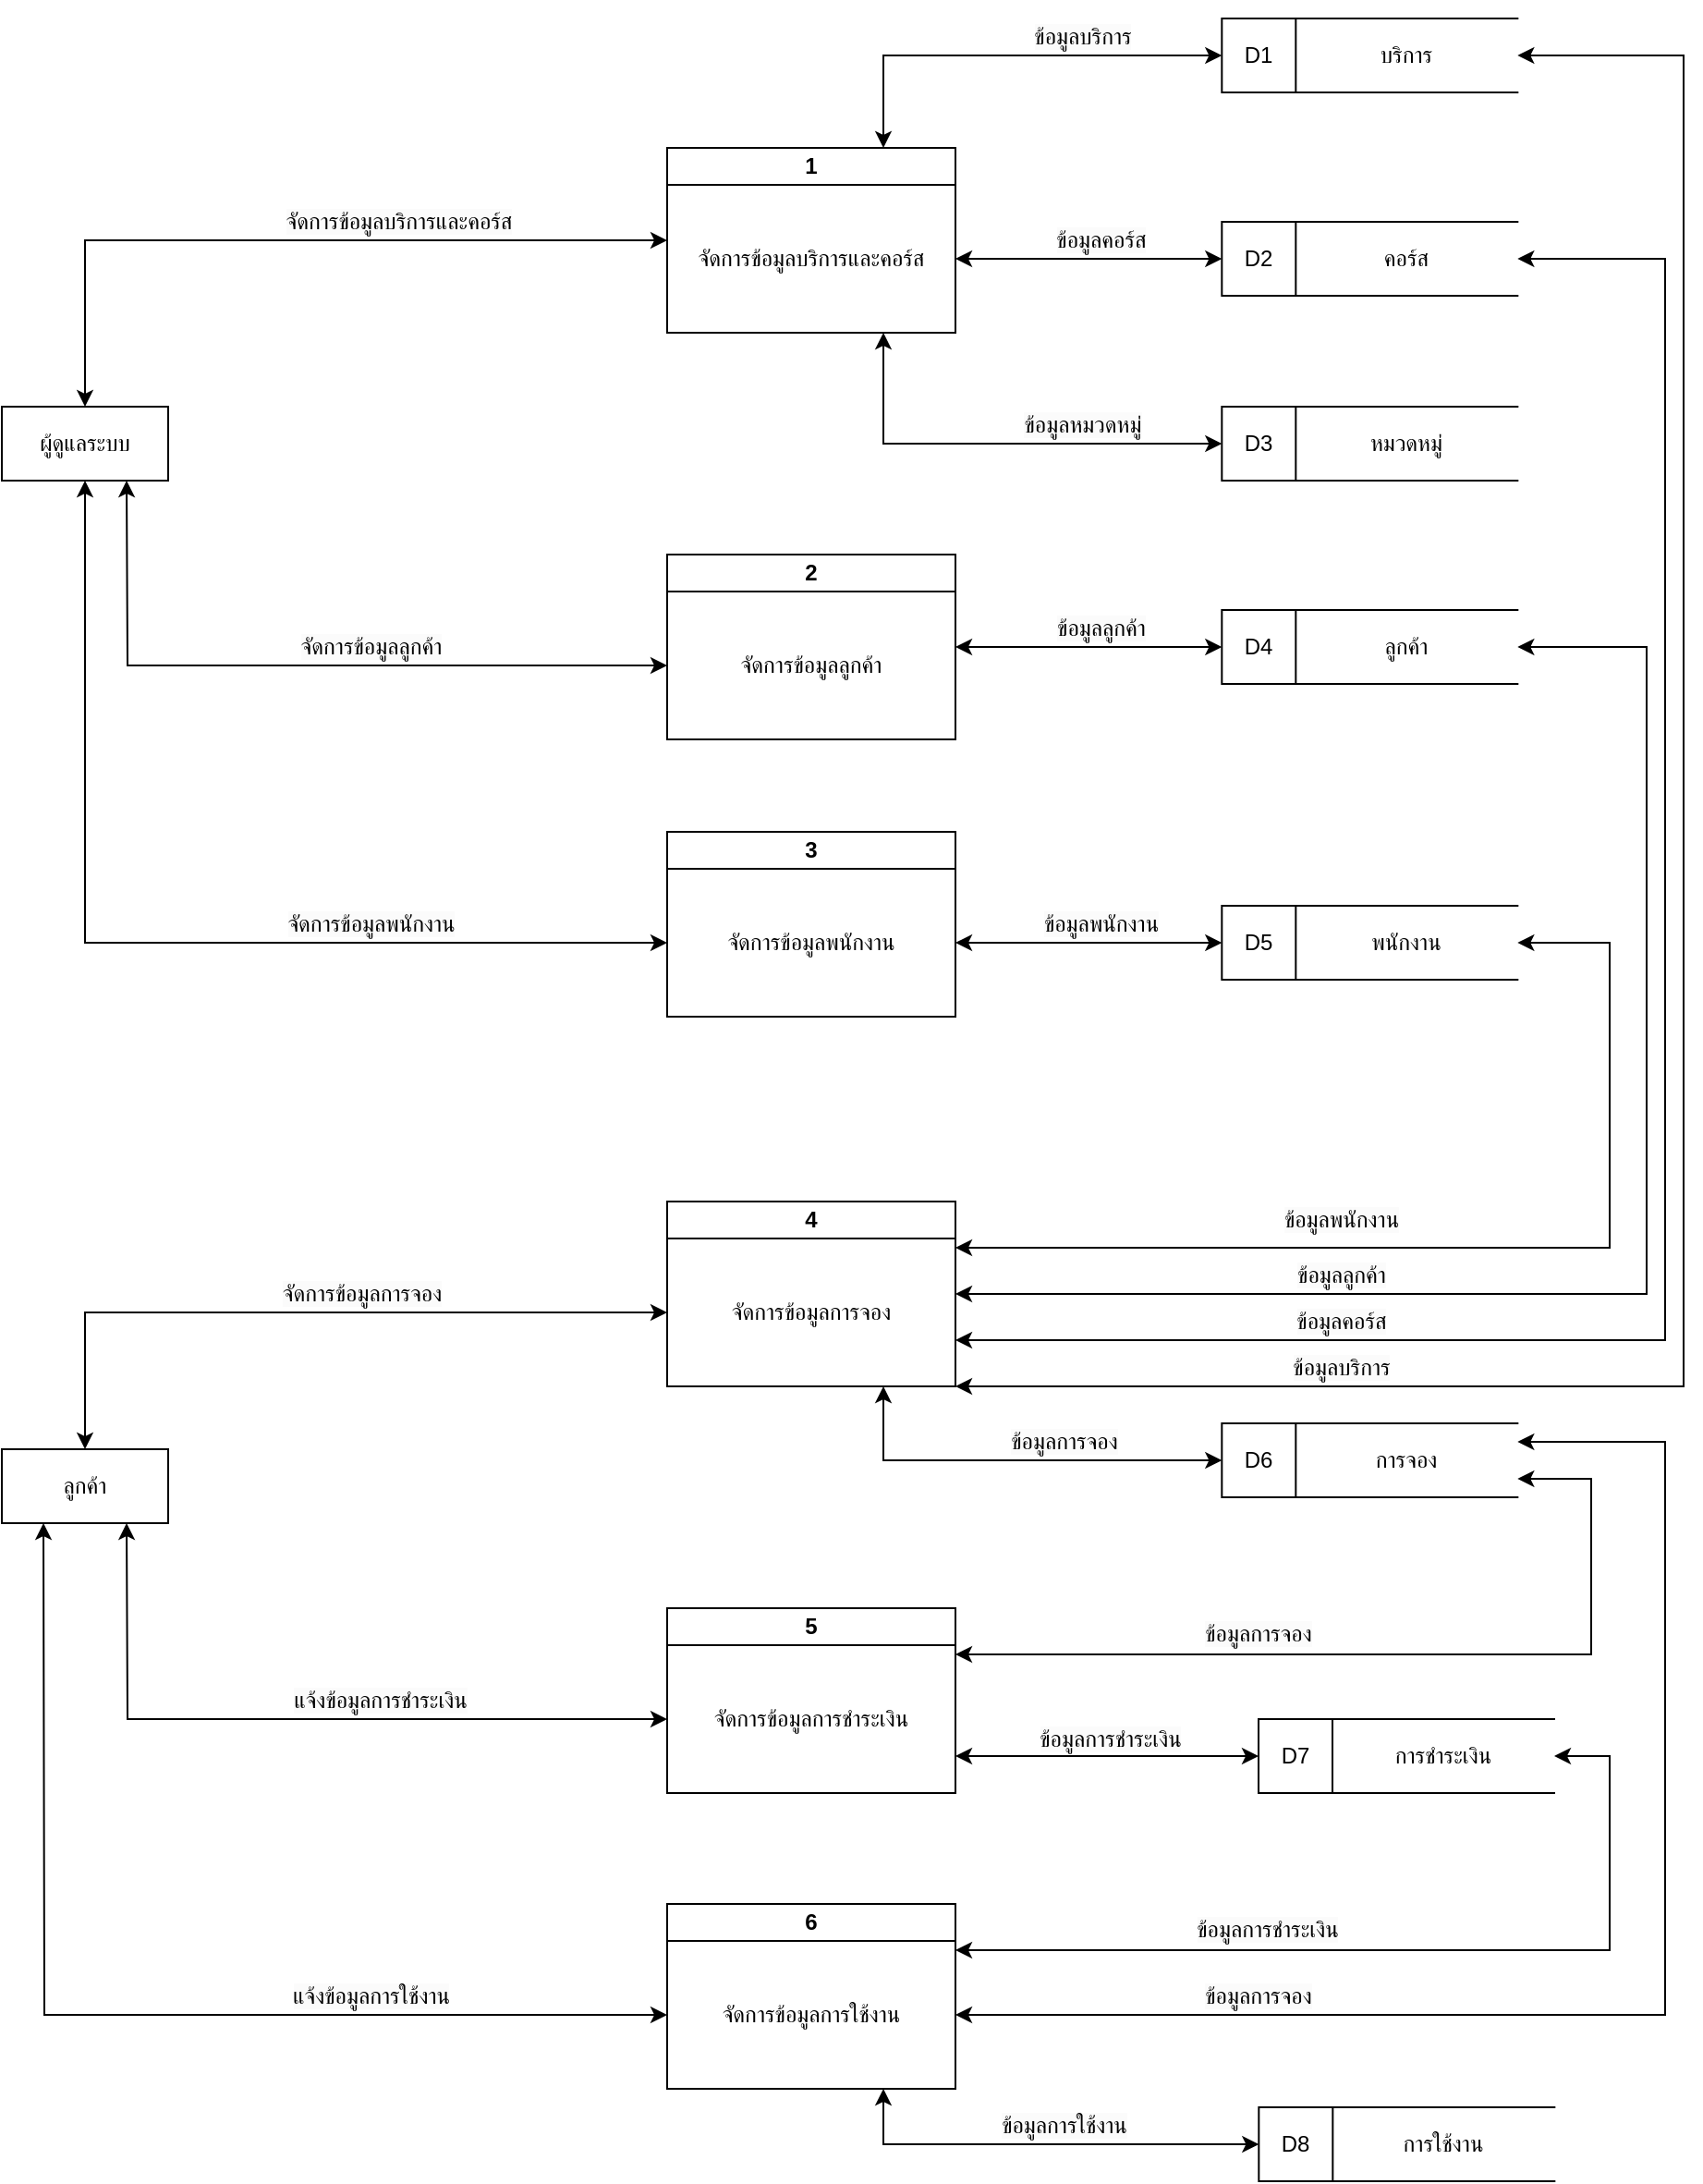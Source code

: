 <mxfile version="26.0.8">
  <diagram name="Page-1" id="ivwVzXMBQ6dKMdNoXoxE">
    <mxGraphModel dx="2062" dy="1824" grid="1" gridSize="10" guides="1" tooltips="1" connect="1" arrows="1" fold="1" page="1" pageScale="1" pageWidth="827" pageHeight="1169" math="0" shadow="0">
      <root>
        <mxCell id="0" />
        <mxCell id="1" parent="0" />
        <mxCell id="g5F55-jAJaY4PQHa4soR-1" value="ผู้ดูแลระบบ" style="rounded=0;whiteSpace=wrap;html=1;" parent="1" vertex="1">
          <mxGeometry x="-50" y="130" width="90" height="40" as="geometry" />
        </mxCell>
        <mxCell id="g5F55-jAJaY4PQHa4soR-2" value="1" style="swimlane;whiteSpace=wrap;html=1;startSize=20;" parent="1" vertex="1">
          <mxGeometry x="310" y="-10" width="156" height="100" as="geometry" />
        </mxCell>
        <mxCell id="g5F55-jAJaY4PQHa4soR-3" value="จัดการข้อมูลบริการและคอร์ส" style="rounded=0;whiteSpace=wrap;html=1;" parent="g5F55-jAJaY4PQHa4soR-2" vertex="1">
          <mxGeometry y="20" width="156" height="80" as="geometry" />
        </mxCell>
        <mxCell id="g5F55-jAJaY4PQHa4soR-4" value="2" style="swimlane;whiteSpace=wrap;html=1;startSize=20;" parent="1" vertex="1">
          <mxGeometry x="310" y="210" width="156" height="100" as="geometry" />
        </mxCell>
        <mxCell id="g5F55-jAJaY4PQHa4soR-5" value="จัดการข้อมูลลูกค้า" style="rounded=0;whiteSpace=wrap;html=1;" parent="g5F55-jAJaY4PQHa4soR-4" vertex="1">
          <mxGeometry y="20" width="156" height="80" as="geometry" />
        </mxCell>
        <mxCell id="g5F55-jAJaY4PQHa4soR-6" value="4" style="swimlane;whiteSpace=wrap;html=1;startSize=20;" parent="1" vertex="1">
          <mxGeometry x="310" y="560" width="156" height="100" as="geometry" />
        </mxCell>
        <mxCell id="g5F55-jAJaY4PQHa4soR-7" value="จัดการข้อมูลการจอง" style="rounded=0;whiteSpace=wrap;html=1;" parent="g5F55-jAJaY4PQHa4soR-6" vertex="1">
          <mxGeometry y="20" width="156" height="80" as="geometry" />
        </mxCell>
        <mxCell id="g5F55-jAJaY4PQHa4soR-8" value="5" style="swimlane;whiteSpace=wrap;html=1;startSize=20;" parent="1" vertex="1">
          <mxGeometry x="310" y="780" width="156" height="100" as="geometry" />
        </mxCell>
        <mxCell id="g5F55-jAJaY4PQHa4soR-9" value="จัดการข้อมูลการชำระเงิน" style="rounded=0;whiteSpace=wrap;html=1;" parent="g5F55-jAJaY4PQHa4soR-8" vertex="1">
          <mxGeometry y="20" width="156" height="80" as="geometry" />
        </mxCell>
        <mxCell id="g5F55-jAJaY4PQHa4soR-10" value="6" style="swimlane;whiteSpace=wrap;html=1;startSize=20;" parent="1" vertex="1">
          <mxGeometry x="310" y="940" width="156" height="100" as="geometry" />
        </mxCell>
        <mxCell id="g5F55-jAJaY4PQHa4soR-11" value="จัดการข้อมูลการใช้งาน" style="rounded=0;whiteSpace=wrap;html=1;" parent="g5F55-jAJaY4PQHa4soR-10" vertex="1">
          <mxGeometry y="20" width="156" height="80" as="geometry" />
        </mxCell>
        <mxCell id="g5F55-jAJaY4PQHa4soR-12" value="บริการ" style="shape=partialRectangle;whiteSpace=wrap;html=1;left=0;right=0;fillColor=none;" parent="1" vertex="1">
          <mxGeometry x="650.16" y="-80" width="120" height="40" as="geometry" />
        </mxCell>
        <mxCell id="g5F55-jAJaY4PQHa4soR-13" value="D1" style="rounded=0;whiteSpace=wrap;html=1;" parent="1" vertex="1">
          <mxGeometry x="610.16" y="-80" width="40" height="40" as="geometry" />
        </mxCell>
        <mxCell id="g5F55-jAJaY4PQHa4soR-14" value="คอร์ส" style="shape=partialRectangle;whiteSpace=wrap;html=1;left=0;right=0;fillColor=none;" parent="1" vertex="1">
          <mxGeometry x="650.16" y="30" width="120" height="40" as="geometry" />
        </mxCell>
        <mxCell id="g5F55-jAJaY4PQHa4soR-15" value="D2" style="rounded=0;whiteSpace=wrap;html=1;" parent="1" vertex="1">
          <mxGeometry x="610.16" y="30" width="40" height="40" as="geometry" />
        </mxCell>
        <mxCell id="g5F55-jAJaY4PQHa4soR-16" value="หมวดหมู่" style="shape=partialRectangle;whiteSpace=wrap;html=1;left=0;right=0;fillColor=none;" parent="1" vertex="1">
          <mxGeometry x="650.16" y="130" width="120" height="40" as="geometry" />
        </mxCell>
        <mxCell id="g5F55-jAJaY4PQHa4soR-17" value="D3" style="rounded=0;whiteSpace=wrap;html=1;" parent="1" vertex="1">
          <mxGeometry x="610.16" y="130" width="40" height="40" as="geometry" />
        </mxCell>
        <mxCell id="g5F55-jAJaY4PQHa4soR-18" value="ลูกค้า" style="shape=partialRectangle;whiteSpace=wrap;html=1;left=0;right=0;fillColor=none;" parent="1" vertex="1">
          <mxGeometry x="650.16" y="240" width="120" height="40" as="geometry" />
        </mxCell>
        <mxCell id="g5F55-jAJaY4PQHa4soR-19" value="D4" style="rounded=0;whiteSpace=wrap;html=1;" parent="1" vertex="1">
          <mxGeometry x="610.16" y="240" width="40" height="40" as="geometry" />
        </mxCell>
        <mxCell id="g5F55-jAJaY4PQHa4soR-20" value="การจอง" style="shape=partialRectangle;whiteSpace=wrap;html=1;left=0;right=0;fillColor=none;" parent="1" vertex="1">
          <mxGeometry x="650.16" y="680" width="120" height="40" as="geometry" />
        </mxCell>
        <mxCell id="g5F55-jAJaY4PQHa4soR-21" value="D6" style="rounded=0;whiteSpace=wrap;html=1;" parent="1" vertex="1">
          <mxGeometry x="610.16" y="680" width="40" height="40" as="geometry" />
        </mxCell>
        <mxCell id="g5F55-jAJaY4PQHa4soR-22" value="การชำระเงิน" style="shape=partialRectangle;whiteSpace=wrap;html=1;left=0;right=0;fillColor=none;" parent="1" vertex="1">
          <mxGeometry x="670" y="840" width="120" height="40" as="geometry" />
        </mxCell>
        <mxCell id="g5F55-jAJaY4PQHa4soR-23" value="D7" style="rounded=0;whiteSpace=wrap;html=1;" parent="1" vertex="1">
          <mxGeometry x="630" y="840" width="40" height="40" as="geometry" />
        </mxCell>
        <mxCell id="g5F55-jAJaY4PQHa4soR-24" value="การใช้งาน" style="shape=partialRectangle;whiteSpace=wrap;html=1;left=0;right=0;fillColor=none;" parent="1" vertex="1">
          <mxGeometry x="670.16" y="1050" width="120" height="40" as="geometry" />
        </mxCell>
        <mxCell id="g5F55-jAJaY4PQHa4soR-25" value="D8" style="rounded=0;whiteSpace=wrap;html=1;" parent="1" vertex="1">
          <mxGeometry x="630.16" y="1050" width="40" height="40" as="geometry" />
        </mxCell>
        <mxCell id="g5F55-jAJaY4PQHa4soR-26" value="" style="endArrow=classic;startArrow=classic;html=1;rounded=0;exitX=0.5;exitY=0;exitDx=0;exitDy=0;entryX=0;entryY=0.5;entryDx=0;entryDy=0;" parent="1" source="g5F55-jAJaY4PQHa4soR-1" target="g5F55-jAJaY4PQHa4soR-2" edge="1">
          <mxGeometry width="50" height="50" relative="1" as="geometry">
            <mxPoint x="510" y="190" as="sourcePoint" />
            <mxPoint x="560" y="140" as="targetPoint" />
            <Array as="points">
              <mxPoint x="-5" y="40" />
            </Array>
          </mxGeometry>
        </mxCell>
        <mxCell id="g5F55-jAJaY4PQHa4soR-27" value="" style="endArrow=classic;startArrow=classic;html=1;rounded=0;entryX=0;entryY=0.5;entryDx=0;entryDy=0;exitX=0.75;exitY=0;exitDx=0;exitDy=0;" parent="1" source="g5F55-jAJaY4PQHa4soR-2" target="g5F55-jAJaY4PQHa4soR-13" edge="1">
          <mxGeometry width="50" height="50" relative="1" as="geometry">
            <mxPoint x="510" y="190" as="sourcePoint" />
            <mxPoint x="560" y="140" as="targetPoint" />
            <Array as="points">
              <mxPoint x="427" y="-60" />
            </Array>
          </mxGeometry>
        </mxCell>
        <mxCell id="g5F55-jAJaY4PQHa4soR-28" value="" style="endArrow=classic;startArrow=classic;html=1;rounded=0;entryX=0;entryY=0.5;entryDx=0;entryDy=0;exitX=1;exitY=0.5;exitDx=0;exitDy=0;" parent="1" source="g5F55-jAJaY4PQHa4soR-3" target="g5F55-jAJaY4PQHa4soR-15" edge="1">
          <mxGeometry width="50" height="50" relative="1" as="geometry">
            <mxPoint x="510" y="190" as="sourcePoint" />
            <mxPoint x="560" y="140" as="targetPoint" />
          </mxGeometry>
        </mxCell>
        <mxCell id="g5F55-jAJaY4PQHa4soR-29" value="" style="endArrow=classic;startArrow=classic;html=1;rounded=0;exitX=0.75;exitY=1;exitDx=0;exitDy=0;entryX=0;entryY=0.5;entryDx=0;entryDy=0;" parent="1" source="g5F55-jAJaY4PQHa4soR-2" target="g5F55-jAJaY4PQHa4soR-17" edge="1">
          <mxGeometry width="50" height="50" relative="1" as="geometry">
            <mxPoint x="510" y="190" as="sourcePoint" />
            <mxPoint x="560" y="140" as="targetPoint" />
            <Array as="points">
              <mxPoint x="427" y="150" />
            </Array>
          </mxGeometry>
        </mxCell>
        <mxCell id="g5F55-jAJaY4PQHa4soR-32" value="&lt;span style=&quot;color: rgb(0, 0, 0); font-family: Helvetica; font-size: 12px; font-style: normal; font-variant-ligatures: normal; font-variant-caps: normal; font-weight: 400; letter-spacing: normal; orphans: 2; text-indent: 0px; text-transform: none; widows: 2; word-spacing: 0px; -webkit-text-stroke-width: 0px; white-space: normal; background-color: rgb(251, 251, 251); text-decoration-thickness: initial; text-decoration-style: initial; text-decoration-color: initial; float: none; display: inline !important;&quot;&gt;จัดการข้อมูลบริการและคอร์ส&lt;/span&gt;" style="text;whiteSpace=wrap;html=1;verticalAlign=middle;align=center;" parent="1" vertex="1">
          <mxGeometry x="80" y="10" width="170" height="40" as="geometry" />
        </mxCell>
        <mxCell id="g5F55-jAJaY4PQHa4soR-33" value="&lt;span style=&quot;color: rgb(0, 0, 0); font-family: Helvetica; font-size: 12px; font-style: normal; font-variant-ligatures: normal; font-variant-caps: normal; font-weight: 400; letter-spacing: normal; orphans: 2; text-indent: 0px; text-transform: none; widows: 2; word-spacing: 0px; -webkit-text-stroke-width: 0px; white-space: normal; background-color: rgb(251, 251, 251); text-decoration-thickness: initial; text-decoration-style: initial; text-decoration-color: initial; float: none; display: inline !important;&quot;&gt;ข้อมูลบริการ&lt;/span&gt;" style="text;whiteSpace=wrap;html=1;verticalAlign=middle;align=center;" parent="1" vertex="1">
          <mxGeometry x="490" y="-90" width="90" height="40" as="geometry" />
        </mxCell>
        <mxCell id="g5F55-jAJaY4PQHa4soR-34" value="&lt;span style=&quot;color: rgb(0, 0, 0); font-family: Helvetica; font-size: 12px; font-style: normal; font-variant-ligatures: normal; font-variant-caps: normal; font-weight: 400; letter-spacing: normal; orphans: 2; text-indent: 0px; text-transform: none; widows: 2; word-spacing: 0px; -webkit-text-stroke-width: 0px; white-space: normal; background-color: rgb(251, 251, 251); text-decoration-thickness: initial; text-decoration-style: initial; text-decoration-color: initial; float: none; display: inline !important;&quot;&gt;ข้อมูลคอร์ส&lt;/span&gt;" style="text;whiteSpace=wrap;html=1;verticalAlign=middle;align=center;" parent="1" vertex="1">
          <mxGeometry x="500" y="20" width="90" height="40" as="geometry" />
        </mxCell>
        <mxCell id="g5F55-jAJaY4PQHa4soR-35" value="&lt;span style=&quot;color: rgb(0, 0, 0); font-family: Helvetica; font-size: 12px; font-style: normal; font-variant-ligatures: normal; font-variant-caps: normal; font-weight: 400; letter-spacing: normal; orphans: 2; text-indent: 0px; text-transform: none; widows: 2; word-spacing: 0px; -webkit-text-stroke-width: 0px; white-space: normal; background-color: rgb(251, 251, 251); text-decoration-thickness: initial; text-decoration-style: initial; text-decoration-color: initial; float: none; display: inline !important;&quot;&gt;ข้อมูลหมวดหมู่&lt;/span&gt;" style="text;whiteSpace=wrap;html=1;verticalAlign=middle;align=center;" parent="1" vertex="1">
          <mxGeometry x="490" y="120" width="90" height="40" as="geometry" />
        </mxCell>
        <mxCell id="g5F55-jAJaY4PQHa4soR-36" value="" style="endArrow=classic;startArrow=classic;html=1;rounded=0;entryX=0;entryY=0.5;entryDx=0;entryDy=0;exitX=1;exitY=0.5;exitDx=0;exitDy=0;" parent="1" source="g5F55-jAJaY4PQHa4soR-4" target="g5F55-jAJaY4PQHa4soR-19" edge="1">
          <mxGeometry width="50" height="50" relative="1" as="geometry">
            <mxPoint x="460" y="300" as="sourcePoint" />
            <mxPoint x="510" y="250" as="targetPoint" />
          </mxGeometry>
        </mxCell>
        <mxCell id="g5F55-jAJaY4PQHa4soR-37" value="&lt;span style=&quot;color: rgb(0, 0, 0); font-family: Helvetica; font-size: 12px; font-style: normal; font-variant-ligatures: normal; font-variant-caps: normal; font-weight: 400; letter-spacing: normal; orphans: 2; text-indent: 0px; text-transform: none; widows: 2; word-spacing: 0px; -webkit-text-stroke-width: 0px; white-space: normal; background-color: rgb(251, 251, 251); text-decoration-thickness: initial; text-decoration-style: initial; text-decoration-color: initial; float: none; display: inline !important;&quot;&gt;ข้อมูลลูกค้า&lt;/span&gt;" style="text;whiteSpace=wrap;html=1;verticalAlign=middle;align=center;" parent="1" vertex="1">
          <mxGeometry x="500" y="230" width="90" height="40" as="geometry" />
        </mxCell>
        <mxCell id="g5F55-jAJaY4PQHa4soR-38" value="" style="endArrow=classic;startArrow=classic;html=1;rounded=0;exitX=0.75;exitY=1;exitDx=0;exitDy=0;entryX=0;entryY=0.5;entryDx=0;entryDy=0;" parent="1" source="g5F55-jAJaY4PQHa4soR-1" target="g5F55-jAJaY4PQHa4soR-5" edge="1">
          <mxGeometry width="50" height="50" relative="1" as="geometry">
            <mxPoint x="460" y="320" as="sourcePoint" />
            <mxPoint x="510" y="270" as="targetPoint" />
            <Array as="points">
              <mxPoint x="18" y="270" />
            </Array>
          </mxGeometry>
        </mxCell>
        <mxCell id="g5F55-jAJaY4PQHa4soR-39" value="&lt;span style=&quot;color: rgb(0, 0, 0); font-family: Helvetica; font-size: 12px; font-style: normal; font-variant-ligatures: normal; font-variant-caps: normal; font-weight: 400; letter-spacing: normal; orphans: 2; text-indent: 0px; text-transform: none; widows: 2; word-spacing: 0px; -webkit-text-stroke-width: 0px; white-space: normal; background-color: rgb(251, 251, 251); text-decoration-thickness: initial; text-decoration-style: initial; text-decoration-color: initial; float: none; display: inline !important;&quot;&gt;จัดการข้อมูลลูกค้า&lt;/span&gt;" style="text;whiteSpace=wrap;html=1;verticalAlign=middle;align=center;" parent="1" vertex="1">
          <mxGeometry x="90" y="240" width="120" height="40" as="geometry" />
        </mxCell>
        <mxCell id="g5F55-jAJaY4PQHa4soR-40" value="ลูกค้า" style="rounded=0;whiteSpace=wrap;html=1;" parent="1" vertex="1">
          <mxGeometry x="-50" y="694" width="90" height="40" as="geometry" />
        </mxCell>
        <mxCell id="g5F55-jAJaY4PQHa4soR-41" value="" style="endArrow=classic;startArrow=classic;html=1;rounded=0;entryX=1;entryY=0.5;entryDx=0;entryDy=0;exitX=1;exitY=1;exitDx=0;exitDy=0;" parent="1" source="g5F55-jAJaY4PQHa4soR-7" target="g5F55-jAJaY4PQHa4soR-12" edge="1">
          <mxGeometry width="50" height="50" relative="1" as="geometry">
            <mxPoint x="510" y="280" as="sourcePoint" />
            <mxPoint x="560" y="230" as="targetPoint" />
            <Array as="points">
              <mxPoint x="860" y="660" />
              <mxPoint x="860" y="-60" />
            </Array>
          </mxGeometry>
        </mxCell>
        <mxCell id="g5F55-jAJaY4PQHa4soR-42" value="&lt;span style=&quot;color: rgb(0, 0, 0); font-family: Helvetica; font-size: 12px; font-style: normal; font-variant-ligatures: normal; font-variant-caps: normal; font-weight: 400; letter-spacing: normal; orphans: 2; text-indent: 0px; text-transform: none; widows: 2; word-spacing: 0px; -webkit-text-stroke-width: 0px; white-space: normal; background-color: rgb(251, 251, 251); text-decoration-thickness: initial; text-decoration-style: initial; text-decoration-color: initial; float: none; display: inline !important;&quot;&gt;ข้อมูลบริการ&lt;/span&gt;" style="text;whiteSpace=wrap;html=1;align=center;verticalAlign=middle;" parent="1" vertex="1">
          <mxGeometry x="630" y="630" width="90" height="40" as="geometry" />
        </mxCell>
        <mxCell id="g5F55-jAJaY4PQHa4soR-43" value="" style="endArrow=classic;startArrow=classic;html=1;rounded=0;entryX=1;entryY=0.5;entryDx=0;entryDy=0;exitX=1;exitY=0.75;exitDx=0;exitDy=0;" parent="1" source="g5F55-jAJaY4PQHa4soR-6" target="g5F55-jAJaY4PQHa4soR-14" edge="1">
          <mxGeometry width="50" height="50" relative="1" as="geometry">
            <mxPoint x="510" y="280" as="sourcePoint" />
            <mxPoint x="560" y="230" as="targetPoint" />
            <Array as="points">
              <mxPoint x="850" y="635" />
              <mxPoint x="850" y="50" />
            </Array>
          </mxGeometry>
        </mxCell>
        <mxCell id="g5F55-jAJaY4PQHa4soR-44" value="&lt;span style=&quot;color: rgb(0, 0, 0); font-family: Helvetica; font-size: 12px; font-style: normal; font-variant-ligatures: normal; font-variant-caps: normal; font-weight: 400; letter-spacing: normal; orphans: 2; text-indent: 0px; text-transform: none; widows: 2; word-spacing: 0px; -webkit-text-stroke-width: 0px; white-space: normal; background-color: rgb(251, 251, 251); text-decoration-thickness: initial; text-decoration-style: initial; text-decoration-color: initial; float: none; display: inline !important;&quot;&gt;ข้อมูลคอร์ส&lt;/span&gt;" style="text;whiteSpace=wrap;html=1;verticalAlign=middle;align=center;" parent="1" vertex="1">
          <mxGeometry x="630" y="600" width="90" height="50" as="geometry" />
        </mxCell>
        <mxCell id="g5F55-jAJaY4PQHa4soR-45" value="" style="endArrow=classic;startArrow=classic;html=1;rounded=0;entryX=1;entryY=0.5;entryDx=0;entryDy=0;exitX=1;exitY=0.5;exitDx=0;exitDy=0;" parent="1" source="g5F55-jAJaY4PQHa4soR-6" target="g5F55-jAJaY4PQHa4soR-18" edge="1">
          <mxGeometry width="50" height="50" relative="1" as="geometry">
            <mxPoint x="550" y="450" as="sourcePoint" />
            <mxPoint x="600" y="400" as="targetPoint" />
            <Array as="points">
              <mxPoint x="840" y="610" />
              <mxPoint x="840" y="260" />
            </Array>
          </mxGeometry>
        </mxCell>
        <mxCell id="g5F55-jAJaY4PQHa4soR-46" value="&lt;span style=&quot;color: rgb(0, 0, 0); font-family: Helvetica; font-size: 12px; font-style: normal; font-variant-ligatures: normal; font-variant-caps: normal; font-weight: 400; letter-spacing: normal; orphans: 2; text-indent: 0px; text-transform: none; widows: 2; word-spacing: 0px; -webkit-text-stroke-width: 0px; white-space: normal; background-color: rgb(251, 251, 251); text-decoration-thickness: initial; text-decoration-style: initial; text-decoration-color: initial; float: none; display: inline !important;&quot;&gt;ข้อมูลลูกค้า&lt;/span&gt;" style="text;whiteSpace=wrap;html=1;verticalAlign=middle;align=center;" parent="1" vertex="1">
          <mxGeometry x="630" y="580" width="90" height="40" as="geometry" />
        </mxCell>
        <mxCell id="g5F55-jAJaY4PQHa4soR-47" value="" style="endArrow=classic;startArrow=classic;html=1;rounded=0;entryX=0;entryY=0.5;entryDx=0;entryDy=0;exitX=0.75;exitY=1;exitDx=0;exitDy=0;" parent="1" source="g5F55-jAJaY4PQHa4soR-7" target="g5F55-jAJaY4PQHa4soR-21" edge="1">
          <mxGeometry width="50" height="50" relative="1" as="geometry">
            <mxPoint x="380" y="690" as="sourcePoint" />
            <mxPoint x="600" y="630" as="targetPoint" />
            <Array as="points">
              <mxPoint x="427" y="700" />
            </Array>
          </mxGeometry>
        </mxCell>
        <mxCell id="g5F55-jAJaY4PQHa4soR-48" value="&lt;span style=&quot;color: rgb(0, 0, 0); font-family: Helvetica; font-size: 12px; font-style: normal; font-variant-ligatures: normal; font-variant-caps: normal; font-weight: 400; letter-spacing: normal; orphans: 2; text-indent: 0px; text-transform: none; widows: 2; word-spacing: 0px; -webkit-text-stroke-width: 0px; white-space: normal; background-color: rgb(251, 251, 251); text-decoration-thickness: initial; text-decoration-style: initial; text-decoration-color: initial; float: none; display: inline !important;&quot;&gt;ข้อมูลการจอง&lt;/span&gt;" style="text;whiteSpace=wrap;html=1;verticalAlign=middle;align=center;" parent="1" vertex="1">
          <mxGeometry x="480" y="670" width="90" height="40" as="geometry" />
        </mxCell>
        <mxCell id="g5F55-jAJaY4PQHa4soR-49" value="" style="endArrow=classic;startArrow=classic;html=1;rounded=0;exitX=0.5;exitY=0;exitDx=0;exitDy=0;entryX=0;entryY=0.5;entryDx=0;entryDy=0;" parent="1" source="g5F55-jAJaY4PQHa4soR-40" target="g5F55-jAJaY4PQHa4soR-7" edge="1">
          <mxGeometry width="50" height="50" relative="1" as="geometry">
            <mxPoint x="210" y="630" as="sourcePoint" />
            <mxPoint x="260" y="580" as="targetPoint" />
            <Array as="points">
              <mxPoint x="-5" y="620" />
            </Array>
          </mxGeometry>
        </mxCell>
        <mxCell id="g5F55-jAJaY4PQHa4soR-50" value="&lt;span style=&quot;color: rgb(0, 0, 0); font-family: Helvetica; font-size: 12px; font-style: normal; font-variant-ligatures: normal; font-variant-caps: normal; font-weight: 400; letter-spacing: normal; orphans: 2; text-indent: 0px; text-transform: none; widows: 2; word-spacing: 0px; -webkit-text-stroke-width: 0px; white-space: normal; background-color: rgb(251, 251, 251); text-decoration-thickness: initial; text-decoration-style: initial; text-decoration-color: initial; float: none; display: inline !important;&quot;&gt;จัดการข้อมูลการจอง&lt;/span&gt;" style="text;whiteSpace=wrap;html=1;verticalAlign=middle;align=center;" parent="1" vertex="1">
          <mxGeometry x="80" y="590" width="130" height="40" as="geometry" />
        </mxCell>
        <mxCell id="g5F55-jAJaY4PQHa4soR-51" value="" style="endArrow=classic;startArrow=classic;html=1;rounded=0;exitX=0.75;exitY=1;exitDx=0;exitDy=0;entryX=0;entryY=0.5;entryDx=0;entryDy=0;" parent="1" source="g5F55-jAJaY4PQHa4soR-40" target="g5F55-jAJaY4PQHa4soR-9" edge="1">
          <mxGeometry width="50" height="50" relative="1" as="geometry">
            <mxPoint x="210" y="880" as="sourcePoint" />
            <mxPoint x="260" y="830" as="targetPoint" />
            <Array as="points">
              <mxPoint x="18" y="840" />
            </Array>
          </mxGeometry>
        </mxCell>
        <mxCell id="g5F55-jAJaY4PQHa4soR-52" value="3" style="swimlane;whiteSpace=wrap;html=1;startSize=20;" parent="1" vertex="1">
          <mxGeometry x="310" y="360" width="156" height="100" as="geometry" />
        </mxCell>
        <mxCell id="g5F55-jAJaY4PQHa4soR-53" value="จัดการข้อมูลพนักงาน" style="rounded=0;whiteSpace=wrap;html=1;" parent="g5F55-jAJaY4PQHa4soR-52" vertex="1">
          <mxGeometry y="20" width="156" height="80" as="geometry" />
        </mxCell>
        <mxCell id="g5F55-jAJaY4PQHa4soR-55" value="พนักงาน" style="shape=partialRectangle;whiteSpace=wrap;html=1;left=0;right=0;fillColor=none;" parent="1" vertex="1">
          <mxGeometry x="650.16" y="400" width="120" height="40" as="geometry" />
        </mxCell>
        <mxCell id="g5F55-jAJaY4PQHa4soR-56" value="D5" style="rounded=0;whiteSpace=wrap;html=1;" parent="1" vertex="1">
          <mxGeometry x="610.16" y="400" width="40" height="40" as="geometry" />
        </mxCell>
        <mxCell id="g5F55-jAJaY4PQHa4soR-57" value="" style="endArrow=classic;startArrow=classic;html=1;rounded=0;exitX=1;exitY=0.5;exitDx=0;exitDy=0;entryX=0;entryY=0.5;entryDx=0;entryDy=0;" parent="1" source="g5F55-jAJaY4PQHa4soR-53" target="g5F55-jAJaY4PQHa4soR-56" edge="1">
          <mxGeometry width="50" height="50" relative="1" as="geometry">
            <mxPoint x="400" y="360" as="sourcePoint" />
            <mxPoint x="450" y="310" as="targetPoint" />
          </mxGeometry>
        </mxCell>
        <mxCell id="g5F55-jAJaY4PQHa4soR-58" value="&lt;span style=&quot;color: rgb(0, 0, 0); font-family: Helvetica; font-size: 12px; font-style: normal; font-variant-ligatures: normal; font-variant-caps: normal; font-weight: 400; letter-spacing: normal; orphans: 2; text-indent: 0px; text-transform: none; widows: 2; word-spacing: 0px; -webkit-text-stroke-width: 0px; white-space: normal; background-color: rgb(251, 251, 251); text-decoration-thickness: initial; text-decoration-style: initial; text-decoration-color: initial; float: none; display: inline !important;&quot;&gt;ข้อมูลพนักงาน&lt;/span&gt;" style="text;whiteSpace=wrap;html=1;verticalAlign=middle;align=center;" parent="1" vertex="1">
          <mxGeometry x="500" y="390" width="90" height="40" as="geometry" />
        </mxCell>
        <mxCell id="g5F55-jAJaY4PQHa4soR-59" value="" style="endArrow=classic;startArrow=classic;html=1;rounded=0;entryX=0.5;entryY=1;entryDx=0;entryDy=0;exitX=0;exitY=0.5;exitDx=0;exitDy=0;" parent="1" source="g5F55-jAJaY4PQHa4soR-53" target="g5F55-jAJaY4PQHa4soR-1" edge="1">
          <mxGeometry width="50" height="50" relative="1" as="geometry">
            <mxPoint x="400" y="360" as="sourcePoint" />
            <mxPoint x="450" y="310" as="targetPoint" />
            <Array as="points">
              <mxPoint x="-5" y="420" />
            </Array>
          </mxGeometry>
        </mxCell>
        <mxCell id="g5F55-jAJaY4PQHa4soR-60" value="&lt;span style=&quot;color: rgb(0, 0, 0); font-family: Helvetica; font-size: 12px; font-style: normal; font-variant-ligatures: normal; font-variant-caps: normal; font-weight: 400; letter-spacing: normal; orphans: 2; text-indent: 0px; text-transform: none; widows: 2; word-spacing: 0px; -webkit-text-stroke-width: 0px; white-space: normal; background-color: rgb(251, 251, 251); text-decoration-thickness: initial; text-decoration-style: initial; text-decoration-color: initial; float: none; display: inline !important;&quot;&gt;จัดการข้อมูลพนักงาน&lt;/span&gt;" style="text;whiteSpace=wrap;html=1;verticalAlign=middle;align=center;" parent="1" vertex="1">
          <mxGeometry x="90" y="390" width="120" height="40" as="geometry" />
        </mxCell>
        <mxCell id="g5F55-jAJaY4PQHa4soR-62" value="" style="endArrow=classic;startArrow=classic;html=1;rounded=0;entryX=1;entryY=0.5;entryDx=0;entryDy=0;exitX=1;exitY=0.25;exitDx=0;exitDy=0;" parent="1" source="g5F55-jAJaY4PQHa4soR-6" target="g5F55-jAJaY4PQHa4soR-55" edge="1">
          <mxGeometry width="50" height="50" relative="1" as="geometry">
            <mxPoint x="660" y="570" as="sourcePoint" />
            <mxPoint x="710" y="520" as="targetPoint" />
            <Array as="points">
              <mxPoint x="820" y="585" />
              <mxPoint x="820" y="420" />
            </Array>
          </mxGeometry>
        </mxCell>
        <mxCell id="g5F55-jAJaY4PQHa4soR-63" value="&lt;span style=&quot;color: rgb(0, 0, 0); font-family: Helvetica; font-size: 12px; font-style: normal; font-variant-ligatures: normal; font-variant-caps: normal; font-weight: 400; letter-spacing: normal; orphans: 2; text-indent: 0px; text-transform: none; widows: 2; word-spacing: 0px; -webkit-text-stroke-width: 0px; white-space: normal; background-color: rgb(251, 251, 251); text-decoration-thickness: initial; text-decoration-style: initial; text-decoration-color: initial; float: none; display: inline !important;&quot;&gt;ข้อมูลพนักงาน&lt;/span&gt;" style="text;whiteSpace=wrap;html=1;verticalAlign=middle;align=center;" parent="1" vertex="1">
          <mxGeometry x="630" y="550" width="90" height="40" as="geometry" />
        </mxCell>
        <mxCell id="g5F55-jAJaY4PQHa4soR-64" value="" style="endArrow=classic;startArrow=classic;html=1;rounded=0;exitX=1;exitY=0.25;exitDx=0;exitDy=0;entryX=1;entryY=0.75;entryDx=0;entryDy=0;" parent="1" source="g5F55-jAJaY4PQHa4soR-8" target="g5F55-jAJaY4PQHa4soR-20" edge="1">
          <mxGeometry width="50" height="50" relative="1" as="geometry">
            <mxPoint x="490" y="770" as="sourcePoint" />
            <mxPoint x="540" y="720" as="targetPoint" />
            <Array as="points">
              <mxPoint x="810" y="805" />
              <mxPoint x="810" y="710" />
            </Array>
          </mxGeometry>
        </mxCell>
        <mxCell id="g5F55-jAJaY4PQHa4soR-65" value="&lt;span style=&quot;color: rgb(0, 0, 0); font-family: Helvetica; font-size: 12px; font-style: normal; font-variant-ligatures: normal; font-variant-caps: normal; font-weight: 400; letter-spacing: normal; orphans: 2; text-indent: 0px; text-transform: none; widows: 2; word-spacing: 0px; -webkit-text-stroke-width: 0px; white-space: normal; background-color: rgb(251, 251, 251); text-decoration-thickness: initial; text-decoration-style: initial; text-decoration-color: initial; float: none; display: inline !important;&quot;&gt;ข้อมูลการจอง&lt;/span&gt;" style="text;whiteSpace=wrap;html=1;verticalAlign=middle;align=center;" parent="1" vertex="1">
          <mxGeometry x="585.16" y="770" width="90" height="47" as="geometry" />
        </mxCell>
        <mxCell id="g5F55-jAJaY4PQHa4soR-66" value="" style="endArrow=classic;startArrow=classic;html=1;rounded=0;exitX=1;exitY=0.75;exitDx=0;exitDy=0;entryX=0;entryY=0.5;entryDx=0;entryDy=0;" parent="1" source="g5F55-jAJaY4PQHa4soR-9" target="g5F55-jAJaY4PQHa4soR-23" edge="1">
          <mxGeometry width="50" height="50" relative="1" as="geometry">
            <mxPoint x="600" y="790" as="sourcePoint" />
            <mxPoint x="650" y="740" as="targetPoint" />
          </mxGeometry>
        </mxCell>
        <mxCell id="g5F55-jAJaY4PQHa4soR-67" value="&lt;span style=&quot;color: rgb(0, 0, 0); font-family: Helvetica; font-size: 12px; font-style: normal; font-variant-ligatures: normal; font-variant-caps: normal; font-weight: 400; letter-spacing: normal; orphans: 2; text-indent: 0px; text-transform: none; widows: 2; word-spacing: 0px; -webkit-text-stroke-width: 0px; white-space: normal; background-color: rgb(251, 251, 251); text-decoration-thickness: initial; text-decoration-style: initial; text-decoration-color: initial; float: none; display: inline !important;&quot;&gt;ข้อมูลการชำระเงิน&lt;/span&gt;" style="text;whiteSpace=wrap;html=1;verticalAlign=middle;align=center;" parent="1" vertex="1">
          <mxGeometry x="500" y="830" width="100" height="41" as="geometry" />
        </mxCell>
        <mxCell id="g5F55-jAJaY4PQHa4soR-68" value="&lt;span style=&quot;color: rgb(0, 0, 0); font-family: Helvetica; font-size: 12px; font-style: normal; font-variant-ligatures: normal; font-variant-caps: normal; font-weight: 400; letter-spacing: normal; orphans: 2; text-indent: 0px; text-transform: none; widows: 2; word-spacing: 0px; -webkit-text-stroke-width: 0px; white-space: normal; background-color: rgb(251, 251, 251); text-decoration-thickness: initial; text-decoration-style: initial; text-decoration-color: initial; float: none; display: inline !important;&quot;&gt;แจ้งข้อมูลการชำระเงิน&lt;/span&gt;" style="text;whiteSpace=wrap;html=1;align=center;verticalAlign=middle;" parent="1" vertex="1">
          <mxGeometry x="80" y="810" width="150" height="40" as="geometry" />
        </mxCell>
        <mxCell id="g5F55-jAJaY4PQHa4soR-69" value="" style="endArrow=classic;startArrow=classic;html=1;rounded=0;entryX=0.25;entryY=1;entryDx=0;entryDy=0;exitX=0;exitY=0.5;exitDx=0;exitDy=0;" parent="1" source="g5F55-jAJaY4PQHa4soR-11" target="g5F55-jAJaY4PQHa4soR-40" edge="1">
          <mxGeometry width="50" height="50" relative="1" as="geometry">
            <mxPoint x="420" y="1000" as="sourcePoint" />
            <mxPoint x="470" y="950" as="targetPoint" />
            <Array as="points">
              <mxPoint x="-27" y="1000" />
            </Array>
          </mxGeometry>
        </mxCell>
        <mxCell id="g5F55-jAJaY4PQHa4soR-70" value="&lt;span style=&quot;color: rgb(0, 0, 0); font-family: Helvetica; font-size: 12px; font-style: normal; font-variant-ligatures: normal; font-variant-caps: normal; font-weight: 400; letter-spacing: normal; orphans: 2; text-indent: 0px; text-transform: none; widows: 2; word-spacing: 0px; -webkit-text-stroke-width: 0px; white-space: normal; background-color: rgb(251, 251, 251); text-decoration-thickness: initial; text-decoration-style: initial; text-decoration-color: initial; float: none; display: inline !important;&quot;&gt;แจ้งข้อมูลการใช้งาน&lt;/span&gt;" style="text;whiteSpace=wrap;html=1;align=center;verticalAlign=middle;" parent="1" vertex="1">
          <mxGeometry x="75" y="970" width="150" height="40" as="geometry" />
        </mxCell>
        <mxCell id="g5F55-jAJaY4PQHa4soR-71" value="" style="endArrow=classic;startArrow=classic;html=1;rounded=0;exitX=1;exitY=0.25;exitDx=0;exitDy=0;entryX=1;entryY=0.5;entryDx=0;entryDy=0;" parent="1" source="g5F55-jAJaY4PQHa4soR-10" target="g5F55-jAJaY4PQHa4soR-22" edge="1">
          <mxGeometry width="50" height="50" relative="1" as="geometry">
            <mxPoint x="480" y="1050" as="sourcePoint" />
            <mxPoint x="530" y="1000" as="targetPoint" />
            <Array as="points">
              <mxPoint x="820" y="965" />
              <mxPoint x="820" y="860" />
            </Array>
          </mxGeometry>
        </mxCell>
        <mxCell id="g5F55-jAJaY4PQHa4soR-72" value="&lt;span style=&quot;color: rgb(0, 0, 0); font-family: Helvetica; font-size: 12px; font-style: normal; font-variant-ligatures: normal; font-variant-caps: normal; font-weight: 400; letter-spacing: normal; orphans: 2; text-indent: 0px; text-transform: none; widows: 2; word-spacing: 0px; -webkit-text-stroke-width: 0px; white-space: normal; background-color: rgb(251, 251, 251); text-decoration-thickness: initial; text-decoration-style: initial; text-decoration-color: initial; float: none; display: inline !important;&quot;&gt;ข้อมูลการชำระเงิน&lt;/span&gt;" style="text;whiteSpace=wrap;html=1;verticalAlign=middle;align=center;" parent="1" vertex="1">
          <mxGeometry x="585.16" y="930" width="100" height="48" as="geometry" />
        </mxCell>
        <mxCell id="g5F55-jAJaY4PQHa4soR-73" value="" style="endArrow=classic;startArrow=classic;html=1;rounded=0;entryX=1;entryY=0.25;entryDx=0;entryDy=0;exitX=1;exitY=0.5;exitDx=0;exitDy=0;" parent="1" source="g5F55-jAJaY4PQHa4soR-11" target="g5F55-jAJaY4PQHa4soR-20" edge="1">
          <mxGeometry width="50" height="50" relative="1" as="geometry">
            <mxPoint x="480" y="890" as="sourcePoint" />
            <mxPoint x="530" y="840" as="targetPoint" />
            <Array as="points">
              <mxPoint x="850" y="1000" />
              <mxPoint x="850" y="690" />
            </Array>
          </mxGeometry>
        </mxCell>
        <mxCell id="g5F55-jAJaY4PQHa4soR-74" value="&lt;span style=&quot;color: rgb(0, 0, 0); font-family: Helvetica; font-size: 12px; font-style: normal; font-variant-ligatures: normal; font-variant-caps: normal; font-weight: 400; letter-spacing: normal; orphans: 2; text-indent: 0px; text-transform: none; widows: 2; word-spacing: 0px; -webkit-text-stroke-width: 0px; white-space: normal; background-color: rgb(251, 251, 251); text-decoration-thickness: initial; text-decoration-style: initial; text-decoration-color: initial; float: none; display: inline !important;&quot;&gt;ข้อมูลการจอง&lt;/span&gt;" style="text;whiteSpace=wrap;html=1;verticalAlign=middle;align=center;" parent="1" vertex="1">
          <mxGeometry x="585.16" y="970" width="90" height="40" as="geometry" />
        </mxCell>
        <mxCell id="g5F55-jAJaY4PQHa4soR-75" value="" style="endArrow=classic;startArrow=classic;html=1;rounded=0;exitX=0.75;exitY=1;exitDx=0;exitDy=0;entryX=0;entryY=0.5;entryDx=0;entryDy=0;" parent="1" source="g5F55-jAJaY4PQHa4soR-10" target="g5F55-jAJaY4PQHa4soR-25" edge="1">
          <mxGeometry width="50" height="50" relative="1" as="geometry">
            <mxPoint x="480" y="1060" as="sourcePoint" />
            <mxPoint x="530" y="1010" as="targetPoint" />
            <Array as="points">
              <mxPoint x="427" y="1070" />
            </Array>
          </mxGeometry>
        </mxCell>
        <mxCell id="g5F55-jAJaY4PQHa4soR-76" value="&lt;span style=&quot;color: rgb(0, 0, 0); font-family: Helvetica; font-size: 12px; font-style: normal; font-variant-ligatures: normal; font-variant-caps: normal; font-weight: 400; letter-spacing: normal; orphans: 2; text-indent: 0px; text-transform: none; widows: 2; word-spacing: 0px; -webkit-text-stroke-width: 0px; white-space: normal; background-color: rgb(251, 251, 251); text-decoration-thickness: initial; text-decoration-style: initial; text-decoration-color: initial; float: none; display: inline !important;&quot;&gt;ข้อมูลการใช้งาน&lt;/span&gt;" style="text;whiteSpace=wrap;html=1;verticalAlign=middle;align=center;" parent="1" vertex="1">
          <mxGeometry x="480" y="1040" width="90" height="40" as="geometry" />
        </mxCell>
      </root>
    </mxGraphModel>
  </diagram>
</mxfile>
